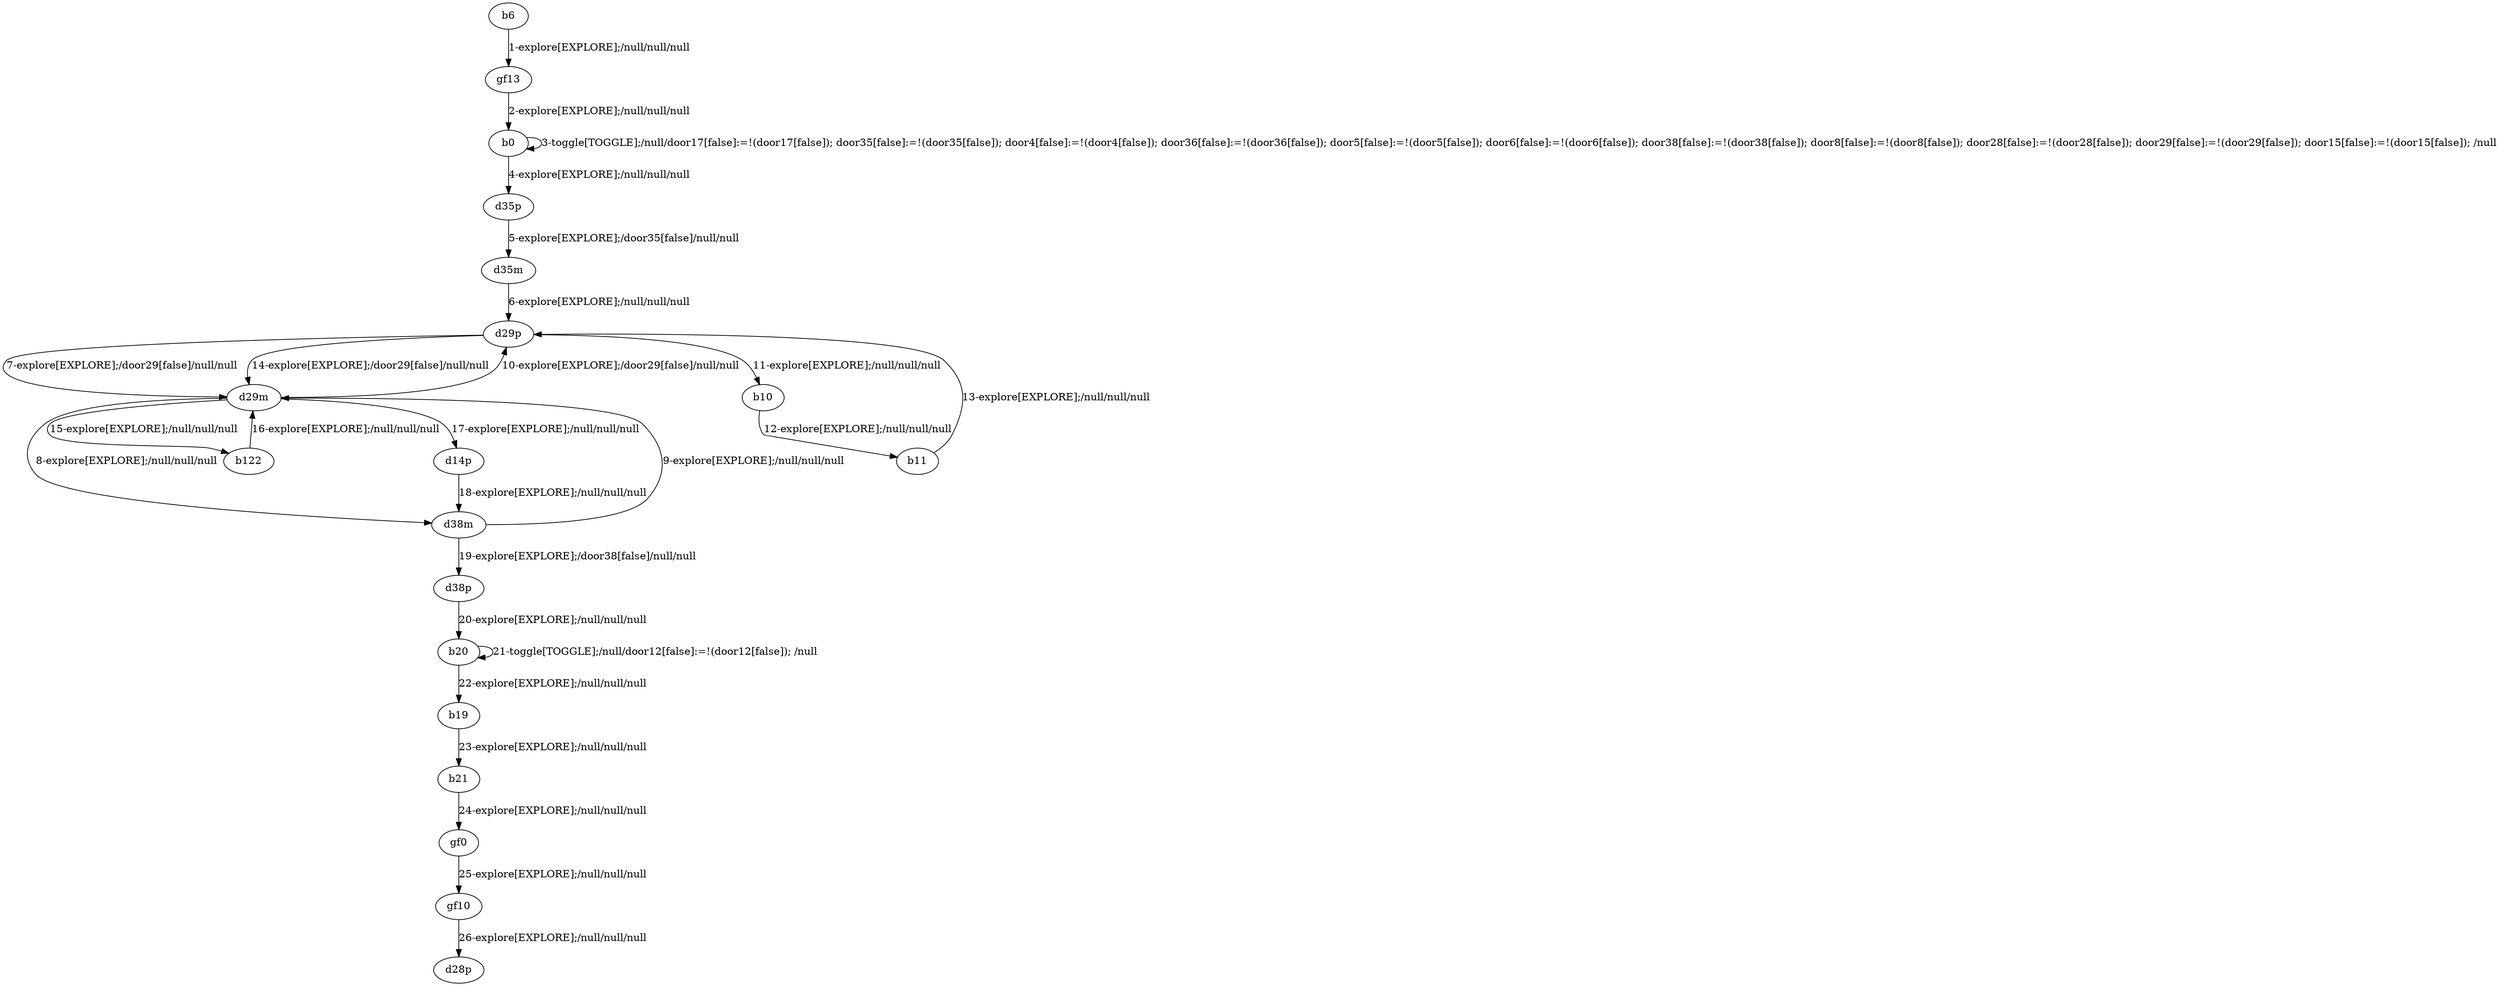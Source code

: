 # Total number of goals covered by this test: 9
# b20 --> b19
# b19 --> b21
# d38m --> d29m
# b20 --> b20
# gf10 --> d28p
# d29m --> d29p
# b21 --> gf0
# d29p --> b10
# d14p --> d38m

digraph g {
"b6" -> "gf13" [label = "1-explore[EXPLORE];/null/null/null"];
"gf13" -> "b0" [label = "2-explore[EXPLORE];/null/null/null"];
"b0" -> "b0" [label = "3-toggle[TOGGLE];/null/door17[false]:=!(door17[false]); door35[false]:=!(door35[false]); door4[false]:=!(door4[false]); door36[false]:=!(door36[false]); door5[false]:=!(door5[false]); door6[false]:=!(door6[false]); door38[false]:=!(door38[false]); door8[false]:=!(door8[false]); door28[false]:=!(door28[false]); door29[false]:=!(door29[false]); door15[false]:=!(door15[false]); /null"];
"b0" -> "d35p" [label = "4-explore[EXPLORE];/null/null/null"];
"d35p" -> "d35m" [label = "5-explore[EXPLORE];/door35[false]/null/null"];
"d35m" -> "d29p" [label = "6-explore[EXPLORE];/null/null/null"];
"d29p" -> "d29m" [label = "7-explore[EXPLORE];/door29[false]/null/null"];
"d29m" -> "d38m" [label = "8-explore[EXPLORE];/null/null/null"];
"d38m" -> "d29m" [label = "9-explore[EXPLORE];/null/null/null"];
"d29m" -> "d29p" [label = "10-explore[EXPLORE];/door29[false]/null/null"];
"d29p" -> "b10" [label = "11-explore[EXPLORE];/null/null/null"];
"b10" -> "b11" [label = "12-explore[EXPLORE];/null/null/null"];
"b11" -> "d29p" [label = "13-explore[EXPLORE];/null/null/null"];
"d29p" -> "d29m" [label = "14-explore[EXPLORE];/door29[false]/null/null"];
"d29m" -> "b122" [label = "15-explore[EXPLORE];/null/null/null"];
"b122" -> "d29m" [label = "16-explore[EXPLORE];/null/null/null"];
"d29m" -> "d14p" [label = "17-explore[EXPLORE];/null/null/null"];
"d14p" -> "d38m" [label = "18-explore[EXPLORE];/null/null/null"];
"d38m" -> "d38p" [label = "19-explore[EXPLORE];/door38[false]/null/null"];
"d38p" -> "b20" [label = "20-explore[EXPLORE];/null/null/null"];
"b20" -> "b20" [label = "21-toggle[TOGGLE];/null/door12[false]:=!(door12[false]); /null"];
"b20" -> "b19" [label = "22-explore[EXPLORE];/null/null/null"];
"b19" -> "b21" [label = "23-explore[EXPLORE];/null/null/null"];
"b21" -> "gf0" [label = "24-explore[EXPLORE];/null/null/null"];
"gf0" -> "gf10" [label = "25-explore[EXPLORE];/null/null/null"];
"gf10" -> "d28p" [label = "26-explore[EXPLORE];/null/null/null"];
}